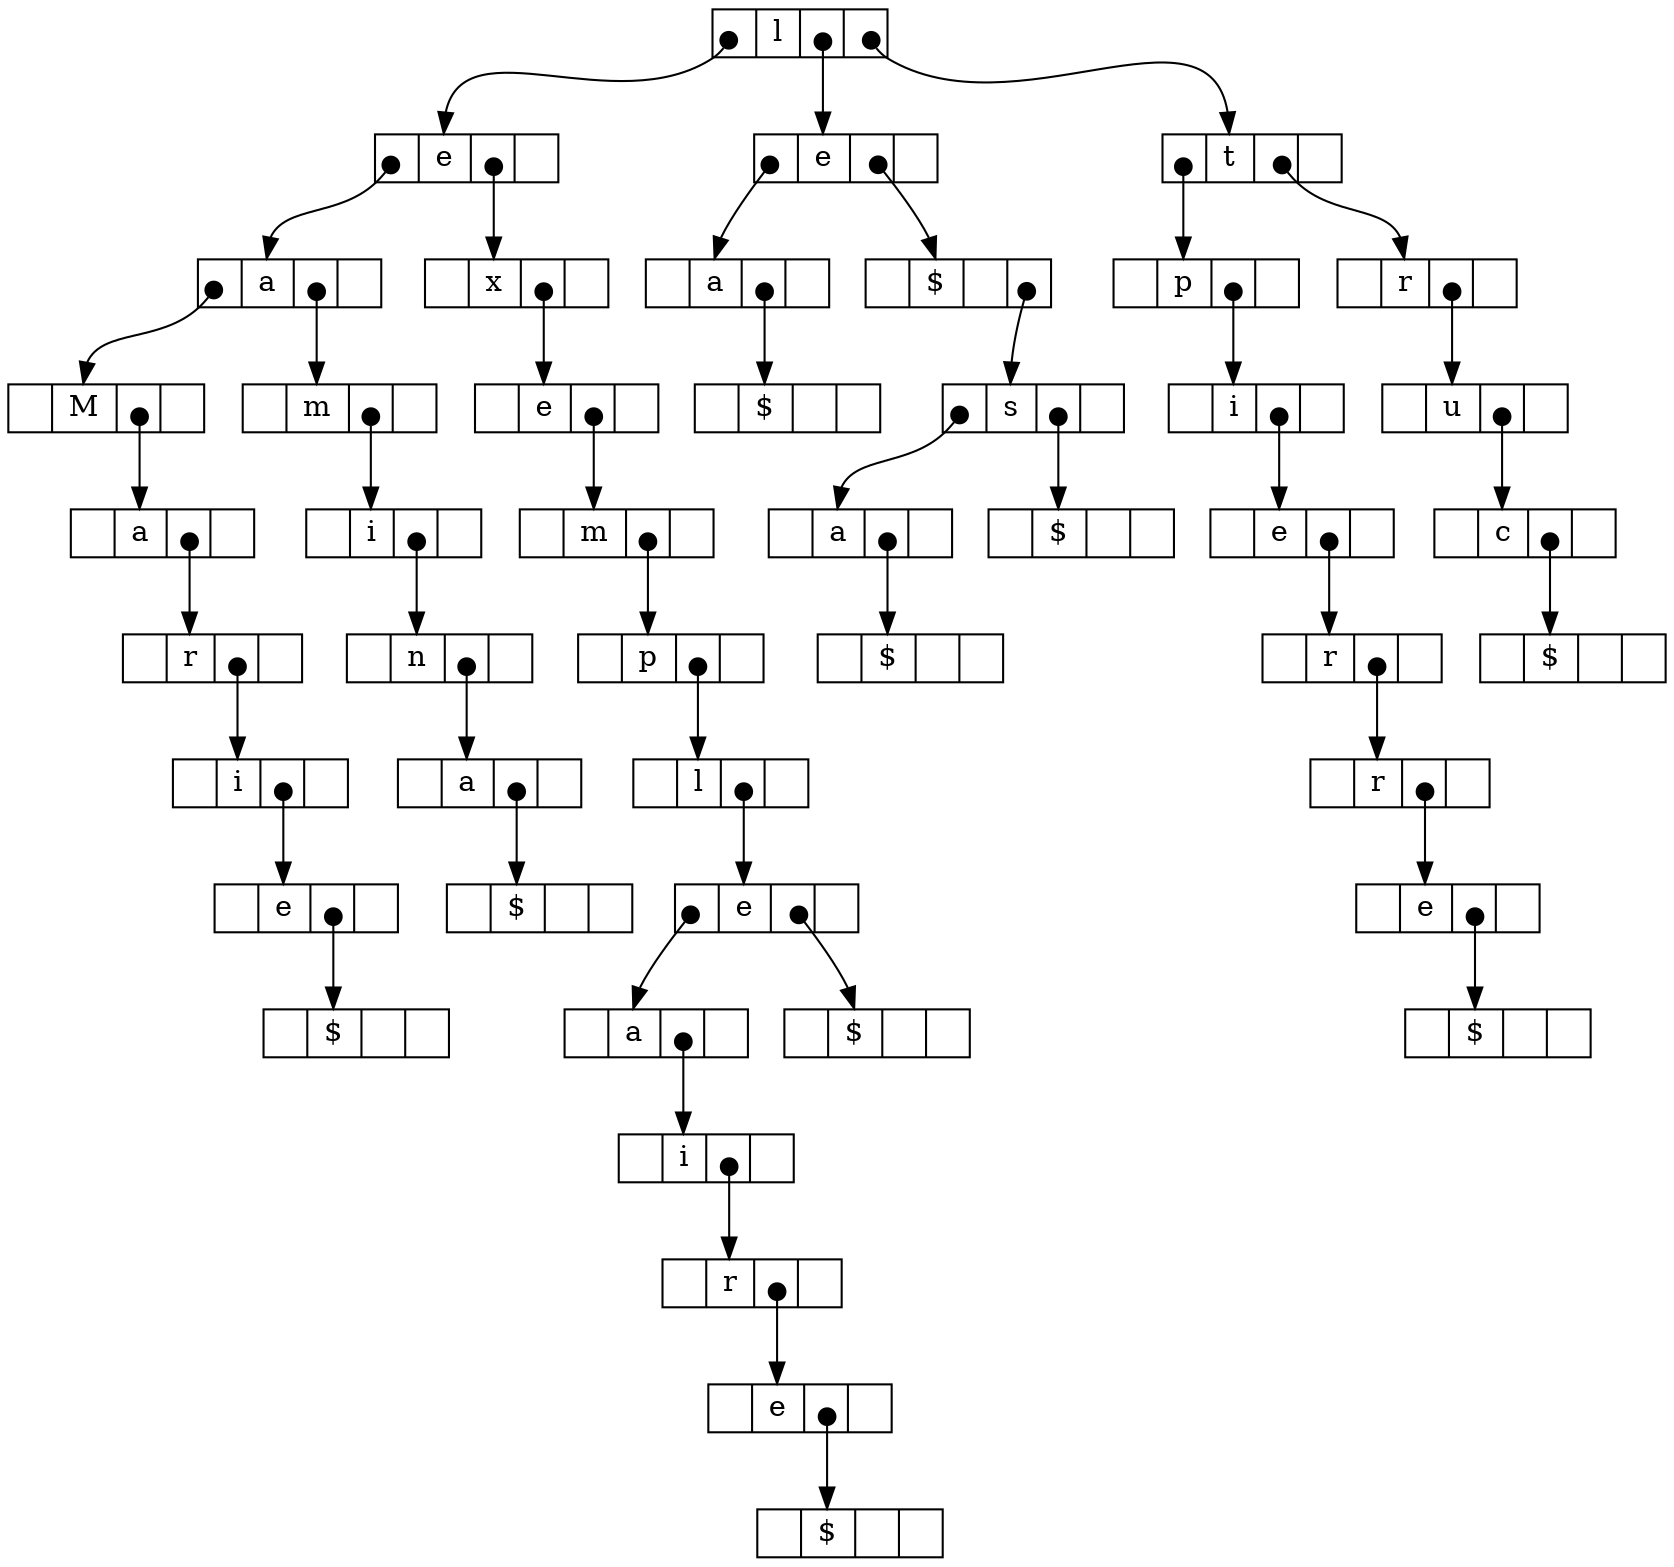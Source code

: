 digraph arbre {
	node [shape=record,height=.1]
	edge [tailclip=false,arrowtail=dot,dir=both]
	n0 [label="<left> | <value> l | <child> | <right>"];
	n0:left:c -> n1:value;
	n1 [label="<left> | <value> e | <child> | <right>"];
	n1:left:c -> n2:value;
	n2 [label="<left> | <value> a | <child> | <right>"];
	n2:left:c -> n3:value;
	n3 [label="<left> | <value> M | <child> | <right>"];
	n3:child:c -> n4:value;
	n4 [label="<left> | <value> a | <child> | <right>"];
	n4:child:c -> n5:value;
	n5 [label="<left> | <value> r | <child> | <right>"];
	n5:child:c -> n6:value;
	n6 [label="<left> | <value> i | <child> | <right>"];
	n6:child:c -> n7:value;
	n7 [label="<left> | <value> e | <child> | <right>"];
	n7:child:c -> n8:value;
	n8 [label="<left> | <value> $ | <child> | <right>"];
	n2:child:c -> n9:value;
	n9 [label="<left> | <value> m | <child> | <right>"];
	n9:child:c -> n10:value;
	n10 [label="<left> | <value> i | <child> | <right>"];
	n10:child:c -> n11:value;
	n11 [label="<left> | <value> n | <child> | <right>"];
	n11:child:c -> n12:value;
	n12 [label="<left> | <value> a | <child> | <right>"];
	n12:child:c -> n13:value;
	n13 [label="<left> | <value> $ | <child> | <right>"];
	n1:child:c -> n14:value;
	n14 [label="<left> | <value> x | <child> | <right>"];
	n14:child:c -> n15:value;
	n15 [label="<left> | <value> e | <child> | <right>"];
	n15:child:c -> n16:value;
	n16 [label="<left> | <value> m | <child> | <right>"];
	n16:child:c -> n17:value;
	n17 [label="<left> | <value> p | <child> | <right>"];
	n17:child:c -> n18:value;
	n18 [label="<left> | <value> l | <child> | <right>"];
	n18:child:c -> n19:value;
	n19 [label="<left> | <value> e | <child> | <right>"];
	n19:left:c -> n20:value;
	n20 [label="<left> | <value> a | <child> | <right>"];
	n20:child:c -> n21:value;
	n21 [label="<left> | <value> i | <child> | <right>"];
	n21:child:c -> n22:value;
	n22 [label="<left> | <value> r | <child> | <right>"];
	n22:child:c -> n23:value;
	n23 [label="<left> | <value> e | <child> | <right>"];
	n23:child:c -> n24:value;
	n24 [label="<left> | <value> $ | <child> | <right>"];
	n19:child:c -> n25:value;
	n25 [label="<left> | <value> $ | <child> | <right>"];
	n0:child:c -> n26:value;
	n26 [label="<left> | <value> e | <child> | <right>"];
	n26:left:c -> n27:value;
	n27 [label="<left> | <value> a | <child> | <right>"];
	n27:child:c -> n28:value;
	n28 [label="<left> | <value> $ | <child> | <right>"];
	n26:child:c -> n29:value;
	n29 [label="<left> | <value> $ | <child> | <right>"];
	n29:right:c -> n30:value;
	n30 [label="<left> | <value> s | <child> | <right>"];
	n30:left:c -> n31:value;
	n31 [label="<left> | <value> a | <child> | <right>"];
	n31:child:c -> n32:value;
	n32 [label="<left> | <value> $ | <child> | <right>"];
	n30:child:c -> n33:value;
	n33 [label="<left> | <value> $ | <child> | <right>"];
	n0:right:c -> n34:value;
	n34 [label="<left> | <value> t | <child> | <right>"];
	n34:left:c -> n35:value;
	n35 [label="<left> | <value> p | <child> | <right>"];
	n35:child:c -> n36:value;
	n36 [label="<left> | <value> i | <child> | <right>"];
	n36:child:c -> n37:value;
	n37 [label="<left> | <value> e | <child> | <right>"];
	n37:child:c -> n38:value;
	n38 [label="<left> | <value> r | <child> | <right>"];
	n38:child:c -> n39:value;
	n39 [label="<left> | <value> r | <child> | <right>"];
	n39:child:c -> n40:value;
	n40 [label="<left> | <value> e | <child> | <right>"];
	n40:child:c -> n41:value;
	n41 [label="<left> | <value> $ | <child> | <right>"];
	n34:child:c -> n42:value;
	n42 [label="<left> | <value> r | <child> | <right>"];
	n42:child:c -> n43:value;
	n43 [label="<left> | <value> u | <child> | <right>"];
	n43:child:c -> n44:value;
	n44 [label="<left> | <value> c | <child> | <right>"];
	n44:child:c -> n45:value;
	n45 [label="<left> | <value> $ | <child> | <right>"];
}
